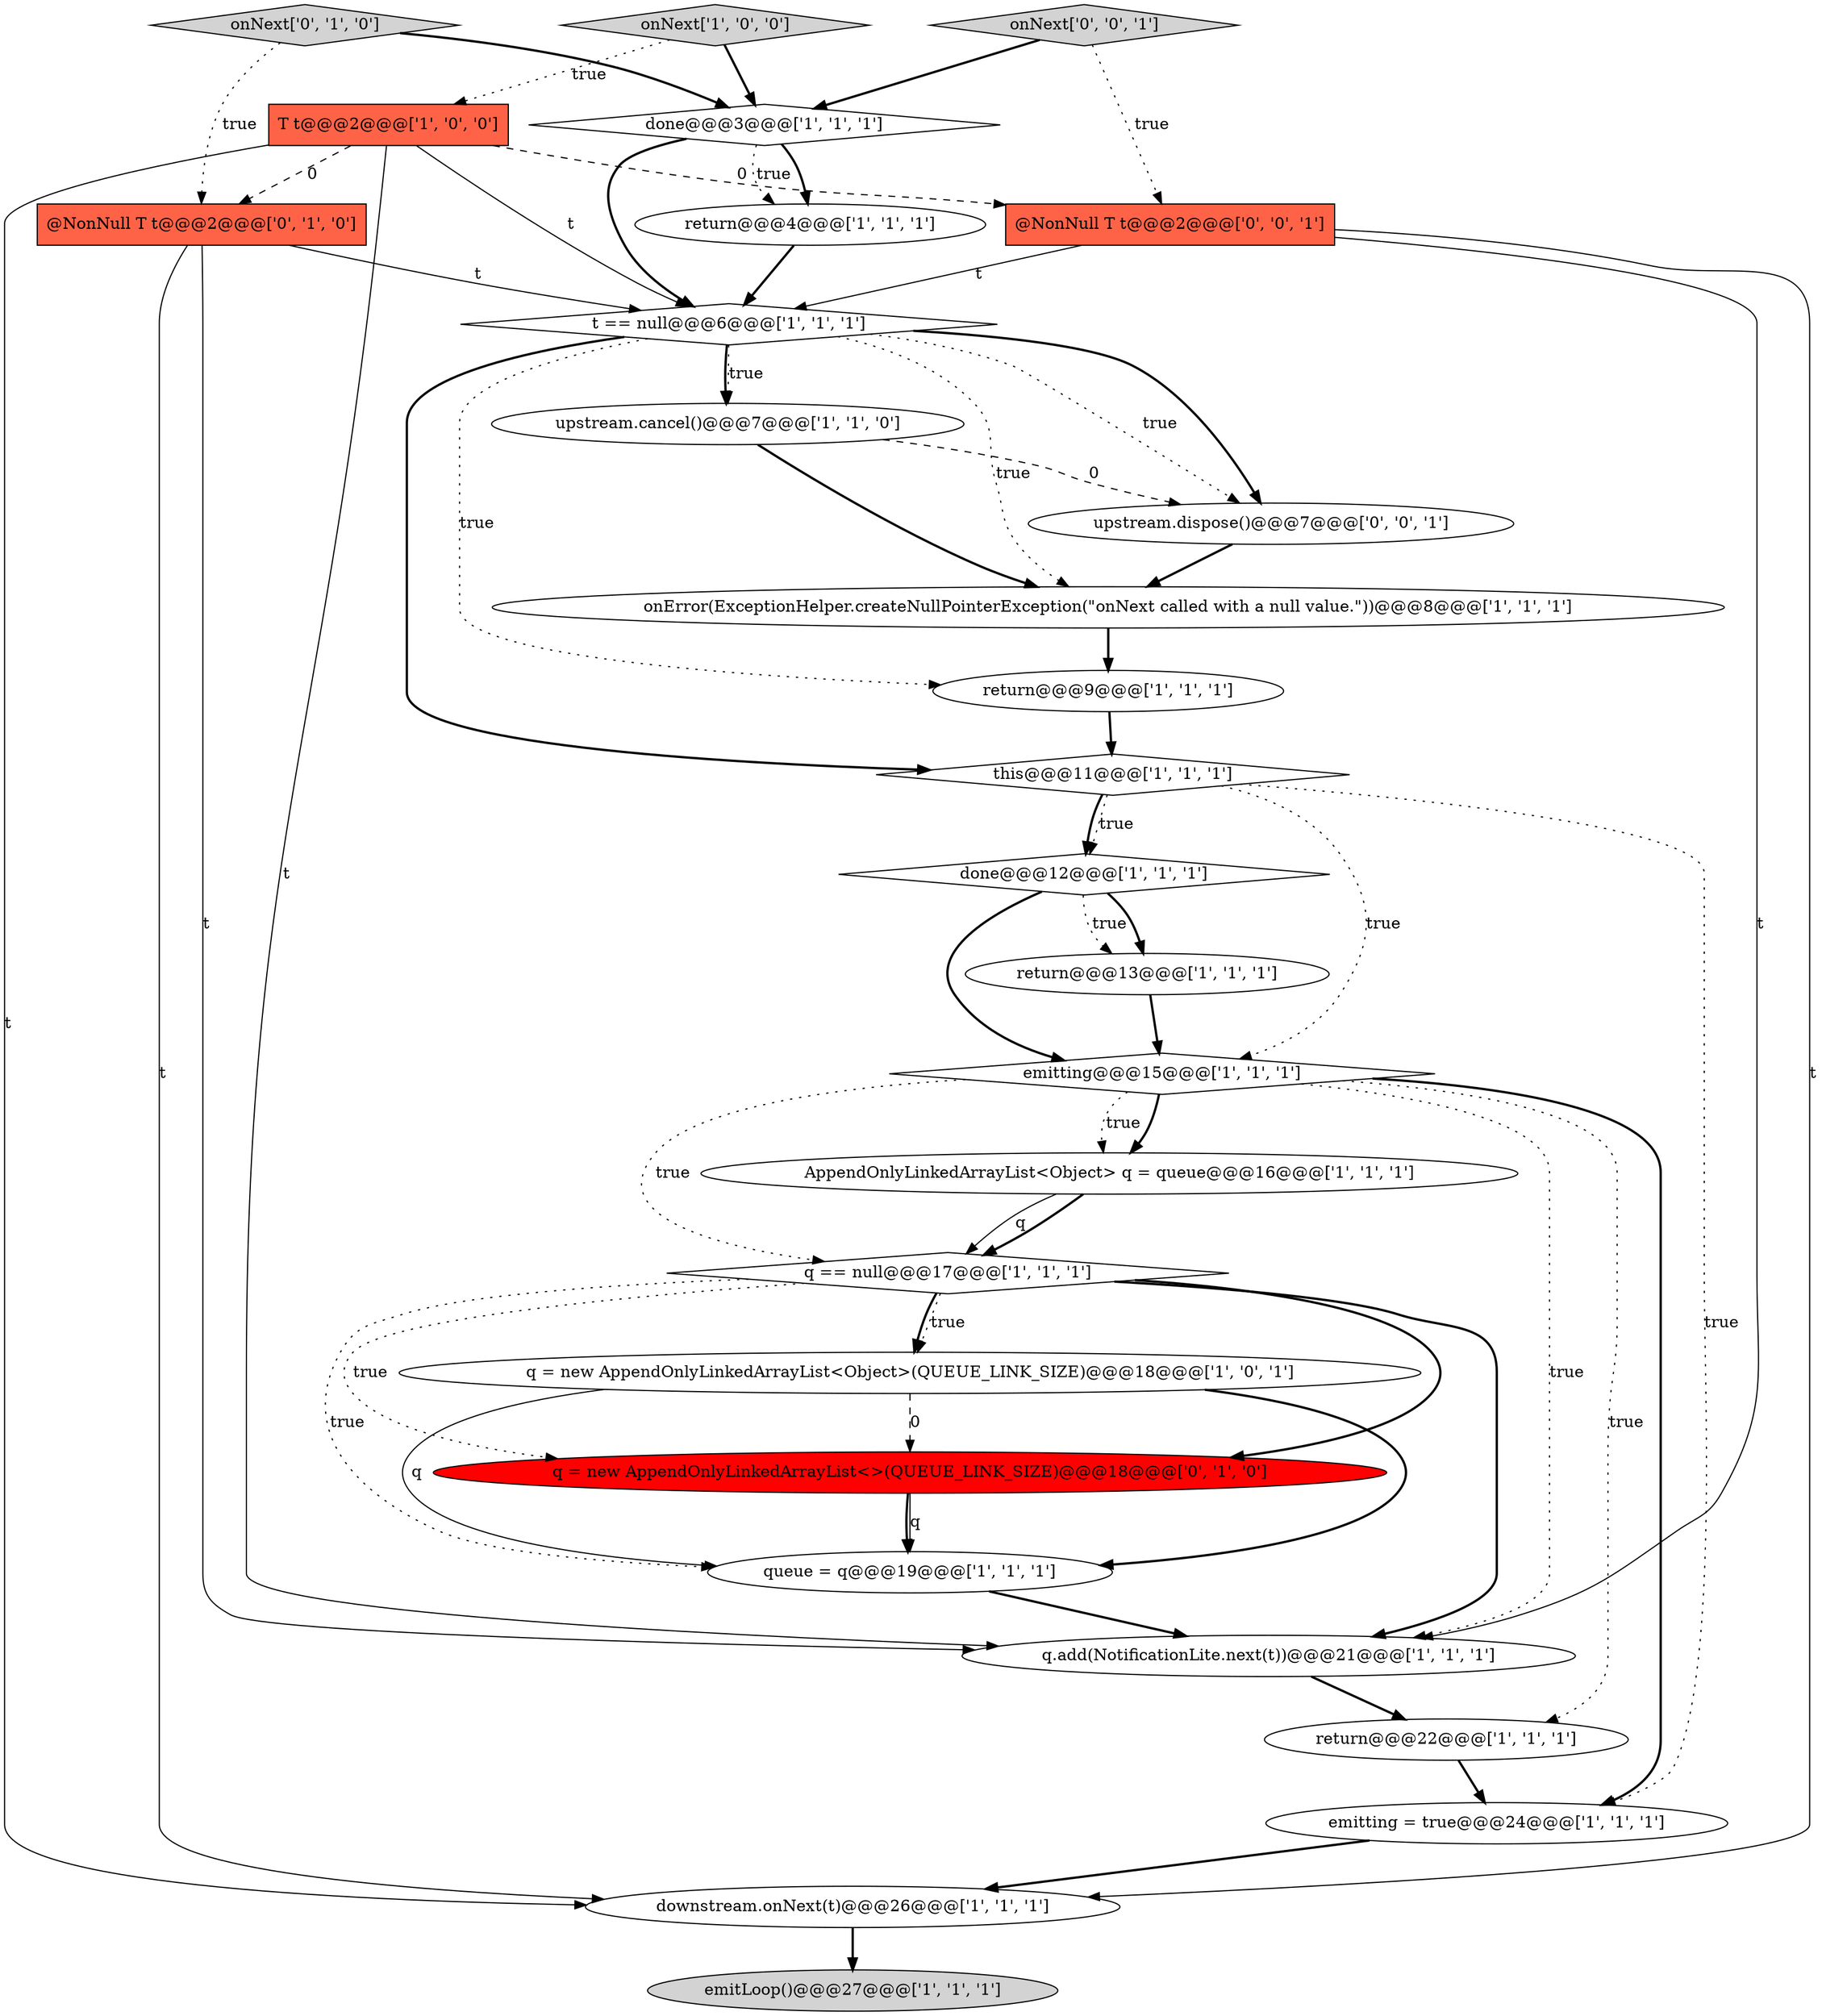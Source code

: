 digraph {
22 [style = filled, label = "onNext['0', '1', '0']", fillcolor = lightgray, shape = diamond image = "AAA0AAABBB2BBB"];
9 [style = filled, label = "upstream.cancel()@@@7@@@['1', '1', '0']", fillcolor = white, shape = ellipse image = "AAA0AAABBB1BBB"];
3 [style = filled, label = "return@@@9@@@['1', '1', '1']", fillcolor = white, shape = ellipse image = "AAA0AAABBB1BBB"];
10 [style = filled, label = "T t@@@2@@@['1', '0', '0']", fillcolor = tomato, shape = box image = "AAA1AAABBB1BBB"];
23 [style = filled, label = "@NonNull T t@@@2@@@['0', '1', '0']", fillcolor = tomato, shape = box image = "AAA1AAABBB2BBB"];
11 [style = filled, label = "queue = q@@@19@@@['1', '1', '1']", fillcolor = white, shape = ellipse image = "AAA0AAABBB1BBB"];
26 [style = filled, label = "upstream.dispose()@@@7@@@['0', '0', '1']", fillcolor = white, shape = ellipse image = "AAA0AAABBB3BBB"];
14 [style = filled, label = "q == null@@@17@@@['1', '1', '1']", fillcolor = white, shape = diamond image = "AAA0AAABBB1BBB"];
1 [style = filled, label = "t == null@@@6@@@['1', '1', '1']", fillcolor = white, shape = diamond image = "AAA0AAABBB1BBB"];
12 [style = filled, label = "this@@@11@@@['1', '1', '1']", fillcolor = white, shape = diamond image = "AAA0AAABBB1BBB"];
2 [style = filled, label = "onNext['1', '0', '0']", fillcolor = lightgray, shape = diamond image = "AAA0AAABBB1BBB"];
7 [style = filled, label = "onError(ExceptionHelper.createNullPointerException(\"onNext called with a null value.\"))@@@8@@@['1', '1', '1']", fillcolor = white, shape = ellipse image = "AAA0AAABBB1BBB"];
13 [style = filled, label = "return@@@13@@@['1', '1', '1']", fillcolor = white, shape = ellipse image = "AAA0AAABBB1BBB"];
8 [style = filled, label = "emitting@@@15@@@['1', '1', '1']", fillcolor = white, shape = diamond image = "AAA0AAABBB1BBB"];
24 [style = filled, label = "@NonNull T t@@@2@@@['0', '0', '1']", fillcolor = tomato, shape = box image = "AAA0AAABBB3BBB"];
25 [style = filled, label = "onNext['0', '0', '1']", fillcolor = lightgray, shape = diamond image = "AAA0AAABBB3BBB"];
16 [style = filled, label = "q.add(NotificationLite.next(t))@@@21@@@['1', '1', '1']", fillcolor = white, shape = ellipse image = "AAA0AAABBB1BBB"];
17 [style = filled, label = "emitting = true@@@24@@@['1', '1', '1']", fillcolor = white, shape = ellipse image = "AAA0AAABBB1BBB"];
15 [style = filled, label = "return@@@22@@@['1', '1', '1']", fillcolor = white, shape = ellipse image = "AAA0AAABBB1BBB"];
0 [style = filled, label = "emitLoop()@@@27@@@['1', '1', '1']", fillcolor = lightgray, shape = ellipse image = "AAA0AAABBB1BBB"];
5 [style = filled, label = "downstream.onNext(t)@@@26@@@['1', '1', '1']", fillcolor = white, shape = ellipse image = "AAA0AAABBB1BBB"];
21 [style = filled, label = "q = new AppendOnlyLinkedArrayList<>(QUEUE_LINK_SIZE)@@@18@@@['0', '1', '0']", fillcolor = red, shape = ellipse image = "AAA1AAABBB2BBB"];
19 [style = filled, label = "AppendOnlyLinkedArrayList<Object> q = queue@@@16@@@['1', '1', '1']", fillcolor = white, shape = ellipse image = "AAA0AAABBB1BBB"];
4 [style = filled, label = "q = new AppendOnlyLinkedArrayList<Object>(QUEUE_LINK_SIZE)@@@18@@@['1', '0', '1']", fillcolor = white, shape = ellipse image = "AAA0AAABBB1BBB"];
18 [style = filled, label = "return@@@4@@@['1', '1', '1']", fillcolor = white, shape = ellipse image = "AAA0AAABBB1BBB"];
6 [style = filled, label = "done@@@12@@@['1', '1', '1']", fillcolor = white, shape = diamond image = "AAA0AAABBB1BBB"];
20 [style = filled, label = "done@@@3@@@['1', '1', '1']", fillcolor = white, shape = diamond image = "AAA0AAABBB1BBB"];
21->11 [style = solid, label="q"];
14->16 [style = bold, label=""];
11->16 [style = bold, label=""];
16->15 [style = bold, label=""];
10->16 [style = solid, label="t"];
12->17 [style = dotted, label="true"];
23->16 [style = solid, label="t"];
17->5 [style = bold, label=""];
2->20 [style = bold, label=""];
4->11 [style = solid, label="q"];
26->7 [style = bold, label=""];
22->23 [style = dotted, label="true"];
12->8 [style = dotted, label="true"];
8->19 [style = bold, label=""];
6->13 [style = dotted, label="true"];
8->16 [style = dotted, label="true"];
8->15 [style = dotted, label="true"];
25->24 [style = dotted, label="true"];
20->1 [style = bold, label=""];
3->12 [style = bold, label=""];
9->7 [style = bold, label=""];
1->26 [style = bold, label=""];
12->6 [style = bold, label=""];
4->21 [style = dashed, label="0"];
19->14 [style = solid, label="q"];
7->3 [style = bold, label=""];
1->9 [style = bold, label=""];
23->1 [style = solid, label="t"];
1->3 [style = dotted, label="true"];
1->7 [style = dotted, label="true"];
24->1 [style = solid, label="t"];
20->18 [style = bold, label=""];
8->17 [style = bold, label=""];
15->17 [style = bold, label=""];
25->20 [style = bold, label=""];
1->26 [style = dotted, label="true"];
24->16 [style = solid, label="t"];
14->21 [style = dotted, label="true"];
19->14 [style = bold, label=""];
10->1 [style = solid, label="t"];
18->1 [style = bold, label=""];
12->6 [style = dotted, label="true"];
5->0 [style = bold, label=""];
21->11 [style = bold, label=""];
22->20 [style = bold, label=""];
24->5 [style = solid, label="t"];
1->9 [style = dotted, label="true"];
8->14 [style = dotted, label="true"];
6->13 [style = bold, label=""];
6->8 [style = bold, label=""];
9->26 [style = dashed, label="0"];
23->5 [style = solid, label="t"];
20->18 [style = dotted, label="true"];
1->12 [style = bold, label=""];
14->11 [style = dotted, label="true"];
10->5 [style = solid, label="t"];
13->8 [style = bold, label=""];
14->4 [style = dotted, label="true"];
4->11 [style = bold, label=""];
10->23 [style = dashed, label="0"];
10->24 [style = dashed, label="0"];
14->21 [style = bold, label=""];
8->19 [style = dotted, label="true"];
2->10 [style = dotted, label="true"];
14->4 [style = bold, label=""];
}
